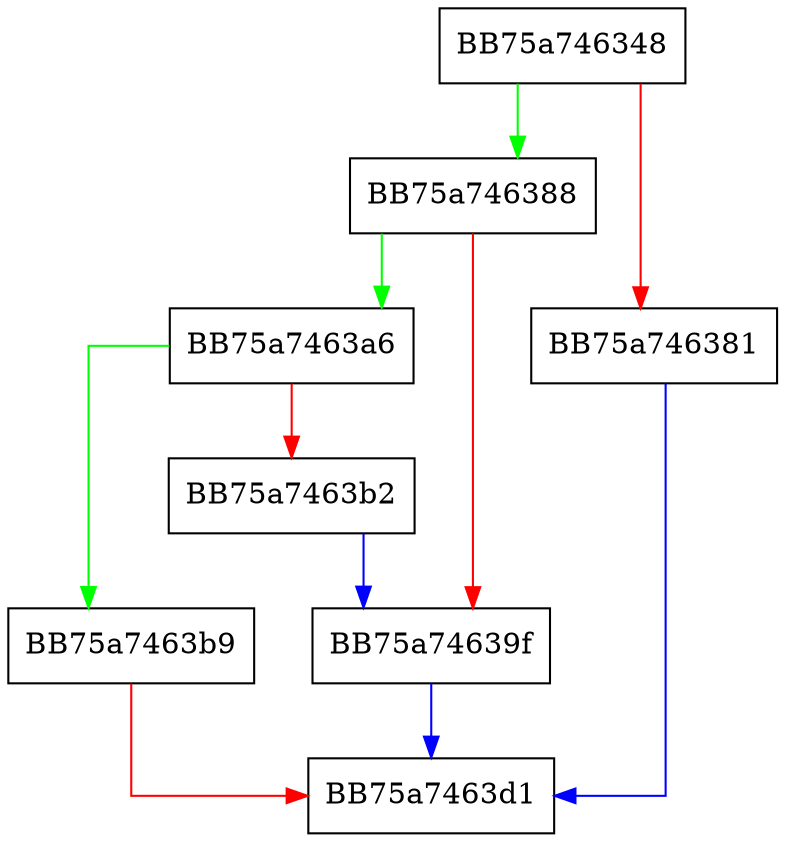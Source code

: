 digraph add_unknown_threat {
  node [shape="box"];
  graph [splines=ortho];
  BB75a746348 -> BB75a746388 [color="green"];
  BB75a746348 -> BB75a746381 [color="red"];
  BB75a746381 -> BB75a7463d1 [color="blue"];
  BB75a746388 -> BB75a7463a6 [color="green"];
  BB75a746388 -> BB75a74639f [color="red"];
  BB75a74639f -> BB75a7463d1 [color="blue"];
  BB75a7463a6 -> BB75a7463b9 [color="green"];
  BB75a7463a6 -> BB75a7463b2 [color="red"];
  BB75a7463b2 -> BB75a74639f [color="blue"];
  BB75a7463b9 -> BB75a7463d1 [color="red"];
}